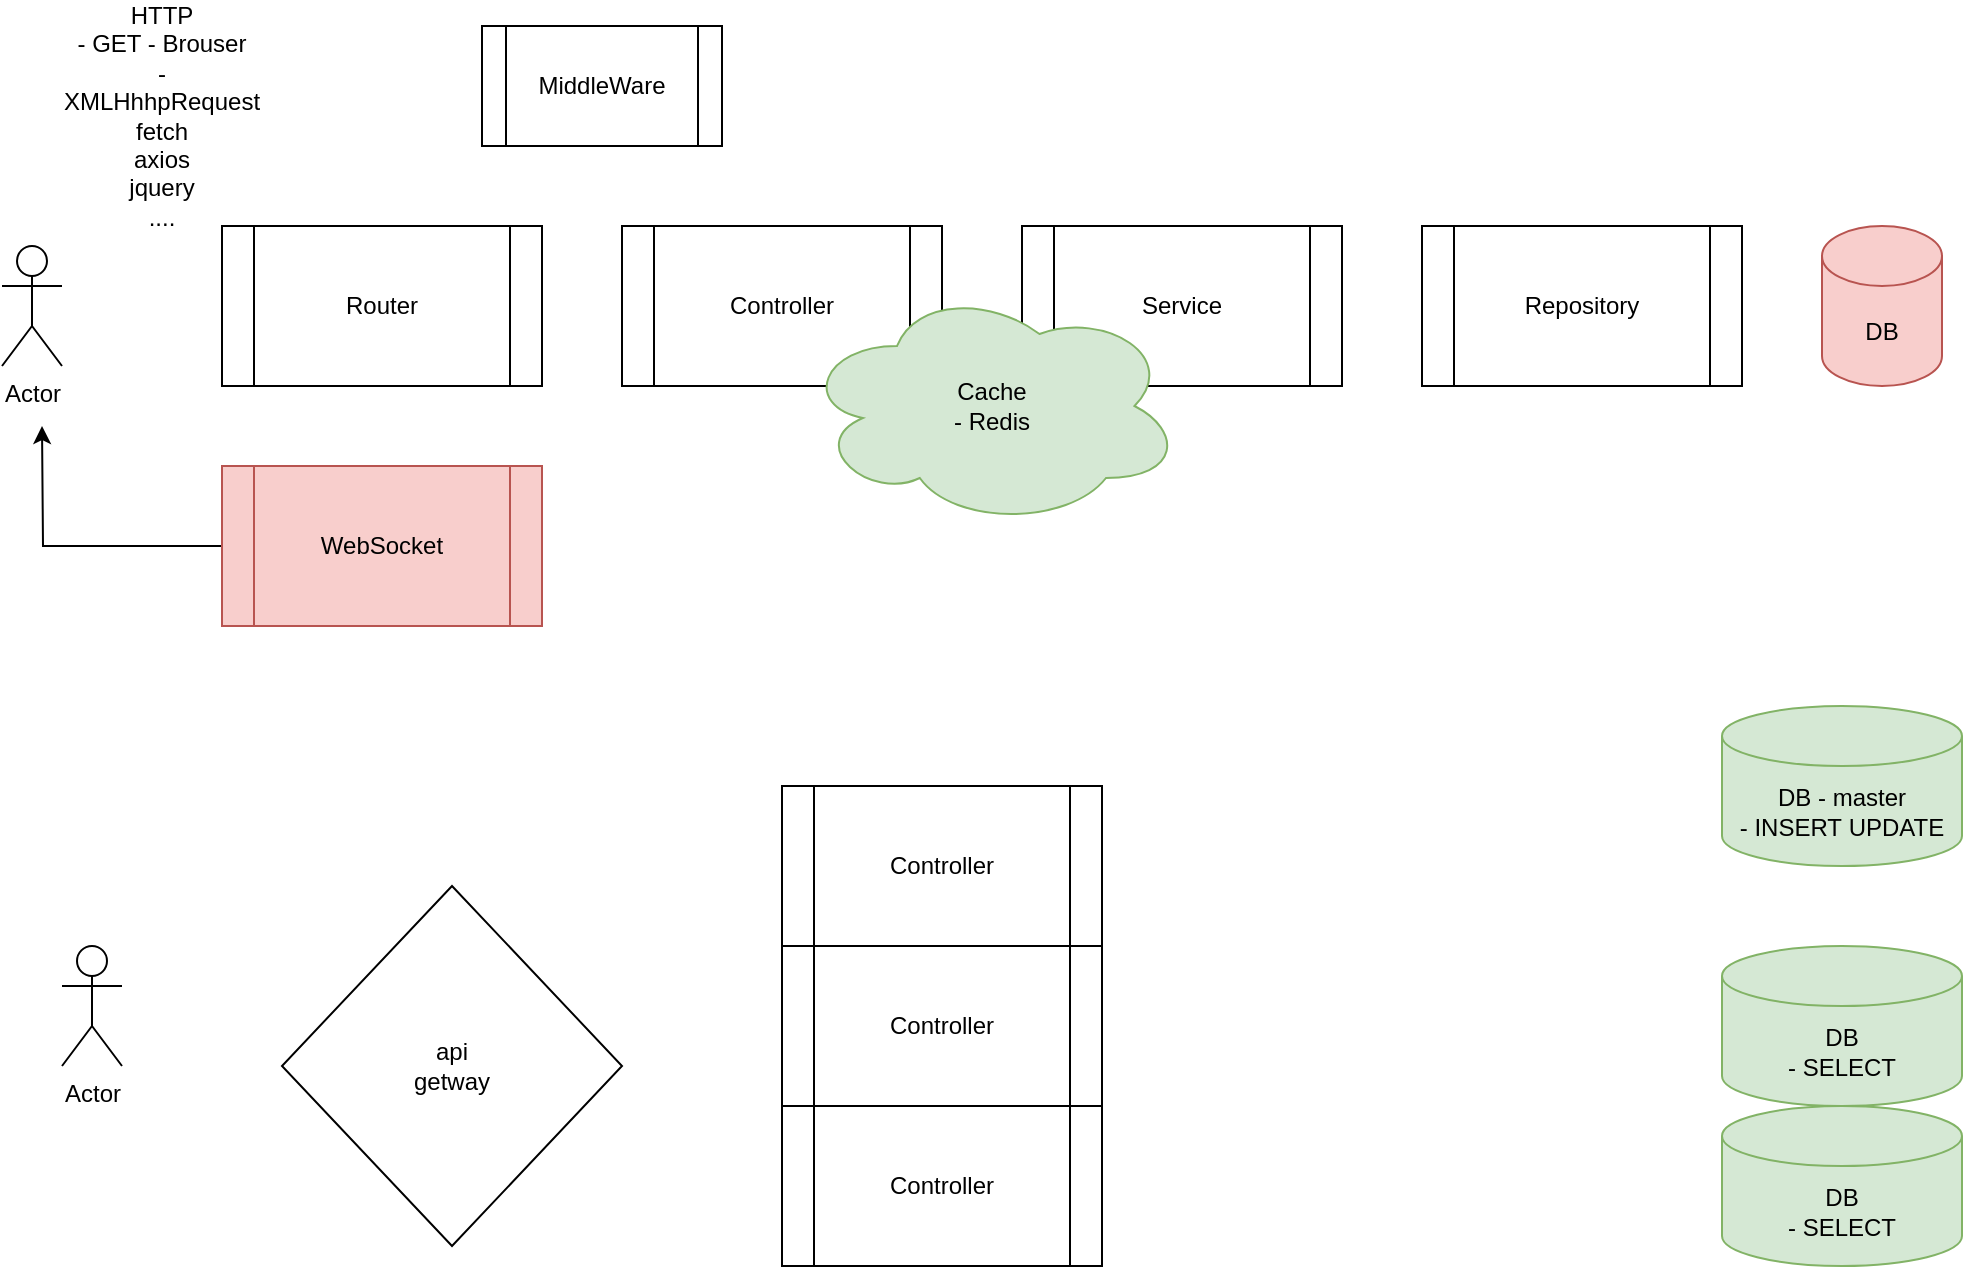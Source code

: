<mxfile version="22.1.7" type="device">
  <diagram name="Сторінка-1" id="6hSSuIx6LPIKqi1wZvSV">
    <mxGraphModel dx="1400" dy="717" grid="1" gridSize="10" guides="1" tooltips="1" connect="1" arrows="1" fold="1" page="1" pageScale="1" pageWidth="1169" pageHeight="827" math="0" shadow="0">
      <root>
        <mxCell id="0" />
        <mxCell id="1" parent="0" />
        <mxCell id="R-gP6RwH8Rs_ocmitFq0-1" value="Actor" style="shape=umlActor;verticalLabelPosition=bottom;verticalAlign=top;html=1;outlineConnect=0;" vertex="1" parent="1">
          <mxGeometry x="50" y="130" width="30" height="60" as="geometry" />
        </mxCell>
        <mxCell id="R-gP6RwH8Rs_ocmitFq0-2" value="Router" style="shape=process;whiteSpace=wrap;html=1;backgroundOutline=1;" vertex="1" parent="1">
          <mxGeometry x="160" y="120" width="160" height="80" as="geometry" />
        </mxCell>
        <mxCell id="R-gP6RwH8Rs_ocmitFq0-3" value="Controller" style="shape=process;whiteSpace=wrap;html=1;backgroundOutline=1;" vertex="1" parent="1">
          <mxGeometry x="360" y="120" width="160" height="80" as="geometry" />
        </mxCell>
        <mxCell id="R-gP6RwH8Rs_ocmitFq0-4" value="MiddleWare" style="shape=process;whiteSpace=wrap;html=1;backgroundOutline=1;" vertex="1" parent="1">
          <mxGeometry x="290" y="20" width="120" height="60" as="geometry" />
        </mxCell>
        <mxCell id="R-gP6RwH8Rs_ocmitFq0-5" value="Service" style="shape=process;whiteSpace=wrap;html=1;backgroundOutline=1;" vertex="1" parent="1">
          <mxGeometry x="560" y="120" width="160" height="80" as="geometry" />
        </mxCell>
        <mxCell id="R-gP6RwH8Rs_ocmitFq0-6" value="Repository" style="shape=process;whiteSpace=wrap;html=1;backgroundOutline=1;" vertex="1" parent="1">
          <mxGeometry x="760" y="120" width="160" height="80" as="geometry" />
        </mxCell>
        <mxCell id="R-gP6RwH8Rs_ocmitFq0-7" value="DB" style="shape=cylinder3;whiteSpace=wrap;html=1;boundedLbl=1;backgroundOutline=1;size=15;fillColor=#f8cecc;strokeColor=#b85450;" vertex="1" parent="1">
          <mxGeometry x="960" y="120" width="60" height="80" as="geometry" />
        </mxCell>
        <mxCell id="R-gP6RwH8Rs_ocmitFq0-8" value="HTTP&lt;br&gt;- GET - Brouser&lt;br&gt;- XMLHhhpRequest&lt;br&gt;fetch&lt;br&gt;axios&lt;br&gt;jquery&lt;br&gt;....&lt;br&gt;" style="text;html=1;strokeColor=none;fillColor=none;align=center;verticalAlign=middle;whiteSpace=wrap;rounded=0;" vertex="1" parent="1">
          <mxGeometry x="80" y="30" width="100" height="70" as="geometry" />
        </mxCell>
        <mxCell id="R-gP6RwH8Rs_ocmitFq0-11" style="edgeStyle=orthogonalEdgeStyle;rounded=0;orthogonalLoop=1;jettySize=auto;html=1;" edge="1" parent="1" source="R-gP6RwH8Rs_ocmitFq0-10">
          <mxGeometry relative="1" as="geometry">
            <mxPoint x="70.0" y="220.0" as="targetPoint" />
          </mxGeometry>
        </mxCell>
        <mxCell id="R-gP6RwH8Rs_ocmitFq0-10" value="WebSocket" style="shape=process;whiteSpace=wrap;html=1;backgroundOutline=1;fillColor=#f8cecc;strokeColor=#b85450;" vertex="1" parent="1">
          <mxGeometry x="160" y="240" width="160" height="80" as="geometry" />
        </mxCell>
        <mxCell id="R-gP6RwH8Rs_ocmitFq0-12" value="Cache&lt;br&gt;- Redis" style="ellipse;shape=cloud;whiteSpace=wrap;html=1;fillColor=#d5e8d4;strokeColor=#82b366;" vertex="1" parent="1">
          <mxGeometry x="450" y="150" width="190" height="120" as="geometry" />
        </mxCell>
        <mxCell id="R-gP6RwH8Rs_ocmitFq0-13" value="Actor" style="shape=umlActor;verticalLabelPosition=bottom;verticalAlign=top;html=1;outlineConnect=0;" vertex="1" parent="1">
          <mxGeometry x="80" y="480" width="30" height="60" as="geometry" />
        </mxCell>
        <mxCell id="R-gP6RwH8Rs_ocmitFq0-14" value="Controller" style="shape=process;whiteSpace=wrap;html=1;backgroundOutline=1;" vertex="1" parent="1">
          <mxGeometry x="440" y="400" width="160" height="80" as="geometry" />
        </mxCell>
        <mxCell id="R-gP6RwH8Rs_ocmitFq0-15" value="Controller" style="shape=process;whiteSpace=wrap;html=1;backgroundOutline=1;" vertex="1" parent="1">
          <mxGeometry x="440" y="480" width="160" height="80" as="geometry" />
        </mxCell>
        <mxCell id="R-gP6RwH8Rs_ocmitFq0-16" value="Controller" style="shape=process;whiteSpace=wrap;html=1;backgroundOutline=1;" vertex="1" parent="1">
          <mxGeometry x="440" y="560" width="160" height="80" as="geometry" />
        </mxCell>
        <mxCell id="R-gP6RwH8Rs_ocmitFq0-17" value="DB - master&lt;br&gt;- INSERT&amp;nbsp;UPDATE" style="shape=cylinder3;whiteSpace=wrap;html=1;boundedLbl=1;backgroundOutline=1;size=15;fillColor=#d5e8d4;strokeColor=#82b366;" vertex="1" parent="1">
          <mxGeometry x="910" y="360" width="120" height="80" as="geometry" />
        </mxCell>
        <mxCell id="R-gP6RwH8Rs_ocmitFq0-18" value="DB&lt;br&gt;- SELECT" style="shape=cylinder3;whiteSpace=wrap;html=1;boundedLbl=1;backgroundOutline=1;size=15;fillColor=#d5e8d4;strokeColor=#82b366;" vertex="1" parent="1">
          <mxGeometry x="910" y="480" width="120" height="80" as="geometry" />
        </mxCell>
        <mxCell id="R-gP6RwH8Rs_ocmitFq0-19" value="DB&lt;br&gt;- SELECT" style="shape=cylinder3;whiteSpace=wrap;html=1;boundedLbl=1;backgroundOutline=1;size=15;fillColor=#d5e8d4;strokeColor=#82b366;" vertex="1" parent="1">
          <mxGeometry x="910" y="560" width="120" height="80" as="geometry" />
        </mxCell>
        <mxCell id="R-gP6RwH8Rs_ocmitFq0-20" value="api&lt;br&gt;getway" style="rhombus;whiteSpace=wrap;html=1;" vertex="1" parent="1">
          <mxGeometry x="190" y="450" width="170" height="180" as="geometry" />
        </mxCell>
      </root>
    </mxGraphModel>
  </diagram>
</mxfile>
